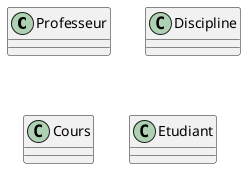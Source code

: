 @startuml

class Professeur {
}

class Discipline {
}

class Cours {
}

class Etudiant {
}

@enduml
